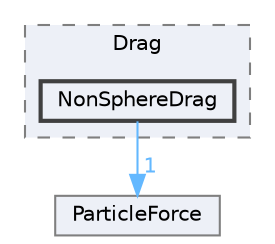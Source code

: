 digraph "src/lagrangian/intermediate/submodels/Kinematic/ParticleForces/Drag/NonSphereDrag"
{
 // LATEX_PDF_SIZE
  bgcolor="transparent";
  edge [fontname=Helvetica,fontsize=10,labelfontname=Helvetica,labelfontsize=10];
  node [fontname=Helvetica,fontsize=10,shape=box,height=0.2,width=0.4];
  compound=true
  subgraph clusterdir_620819115bb7ac1ed0b4d6e4ce0b4bd5 {
    graph [ bgcolor="#edf0f7", pencolor="grey50", label="Drag", fontname=Helvetica,fontsize=10 style="filled,dashed", URL="dir_620819115bb7ac1ed0b4d6e4ce0b4bd5.html",tooltip=""]
  dir_1f7694fd5ce772603dfae9e12f34de8b [label="NonSphereDrag", fillcolor="#edf0f7", color="grey25", style="filled,bold", URL="dir_1f7694fd5ce772603dfae9e12f34de8b.html",tooltip=""];
  }
  dir_6ac06ece5f26f1196a12108b46c15ea0 [label="ParticleForce", fillcolor="#edf0f7", color="grey50", style="filled", URL="dir_6ac06ece5f26f1196a12108b46c15ea0.html",tooltip=""];
  dir_1f7694fd5ce772603dfae9e12f34de8b->dir_6ac06ece5f26f1196a12108b46c15ea0 [headlabel="1", labeldistance=1.5 headhref="dir_002575_002799.html" href="dir_002575_002799.html" color="steelblue1" fontcolor="steelblue1"];
}
